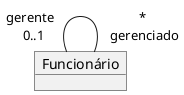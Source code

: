 @startuml
object "Funcionário" as fu 
left to right direction
fu "gerente \n 0..1"--- " * \n gerenciado" fu
@enduml